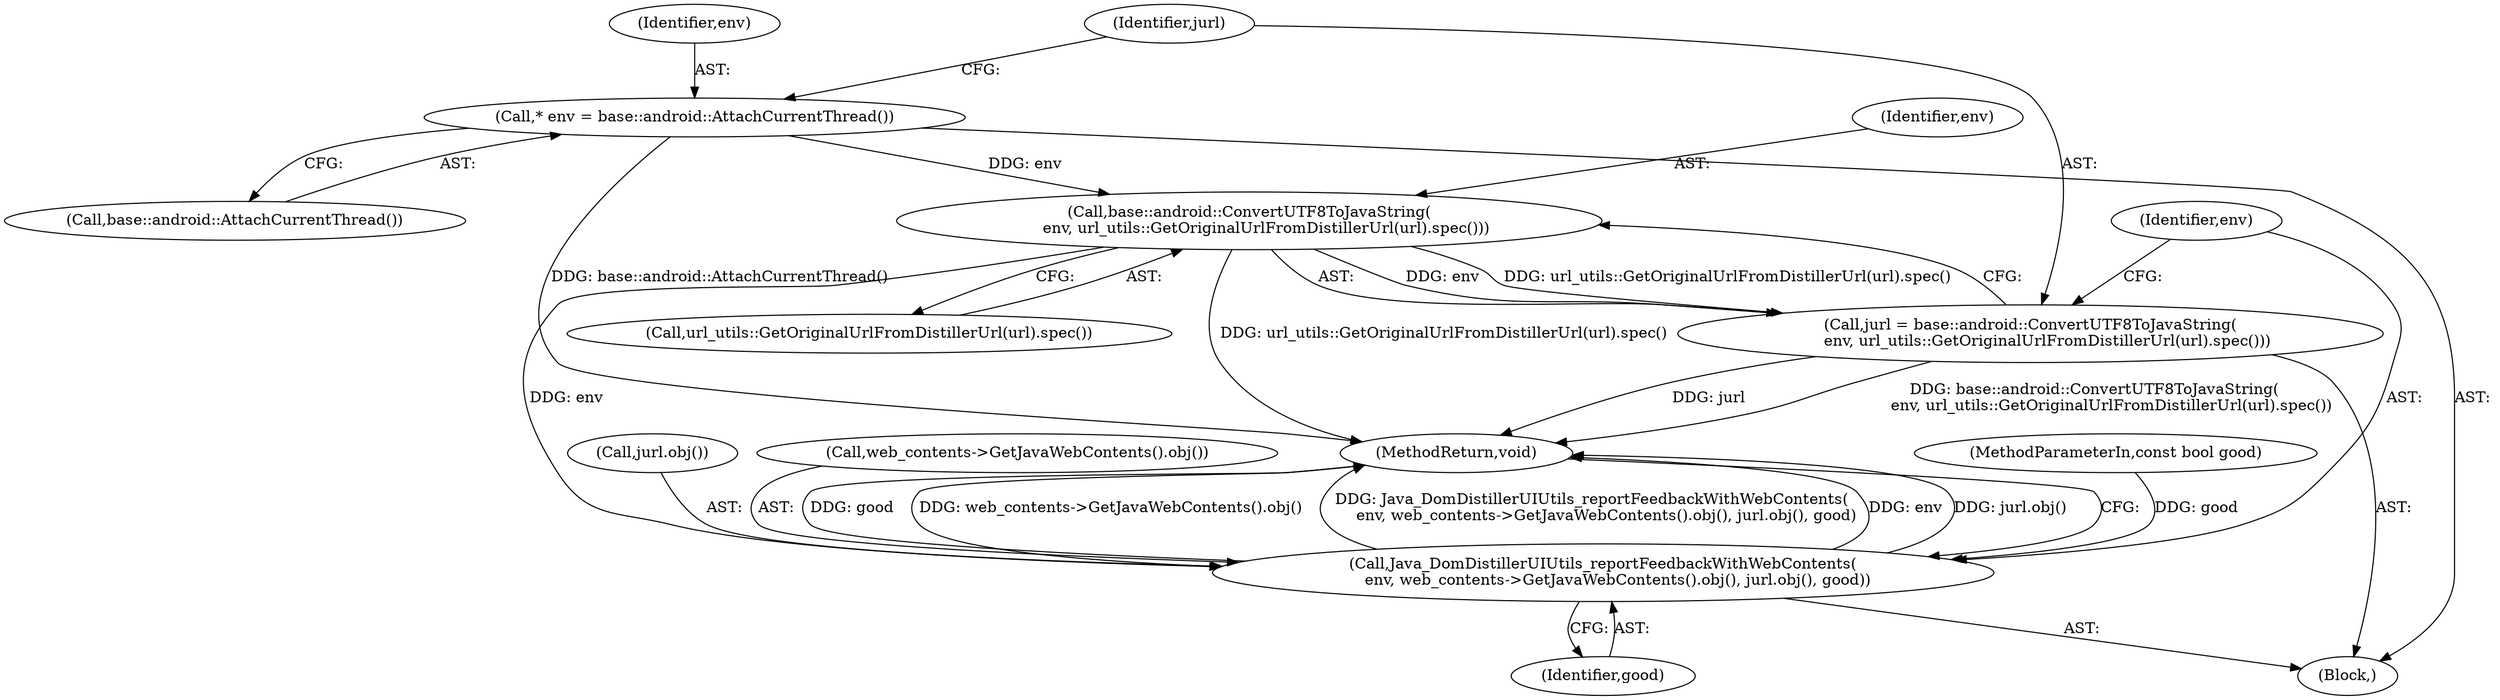 digraph "0_Chrome_dcd10462fb49c72544719c490238f3a35edf3fc6_0@API" {
"1000112" [label="(Call,* env = base::android::AttachCurrentThread())"];
"1000118" [label="(Call,base::android::ConvertUTF8ToJavaString(\n       env, url_utils::GetOriginalUrlFromDistillerUrl(url).spec()))"];
"1000116" [label="(Call,jurl = base::android::ConvertUTF8ToJavaString(\n       env, url_utils::GetOriginalUrlFromDistillerUrl(url).spec()))"];
"1000121" [label="(Call,Java_DomDistillerUIUtils_reportFeedbackWithWebContents(\n      env, web_contents->GetJavaWebContents().obj(), jurl.obj(), good))"];
"1000120" [label="(Call,url_utils::GetOriginalUrlFromDistillerUrl(url).spec())"];
"1000113" [label="(Identifier,env)"];
"1000124" [label="(Call,jurl.obj())"];
"1000123" [label="(Call,web_contents->GetJavaWebContents().obj())"];
"1000118" [label="(Call,base::android::ConvertUTF8ToJavaString(\n       env, url_utils::GetOriginalUrlFromDistillerUrl(url).spec()))"];
"1000121" [label="(Call,Java_DomDistillerUIUtils_reportFeedbackWithWebContents(\n      env, web_contents->GetJavaWebContents().obj(), jurl.obj(), good))"];
"1000119" [label="(Identifier,env)"];
"1000126" [label="(MethodReturn,void)"];
"1000112" [label="(Call,* env = base::android::AttachCurrentThread())"];
"1000117" [label="(Identifier,jurl)"];
"1000125" [label="(Identifier,good)"];
"1000105" [label="(MethodParameterIn,const bool good)"];
"1000106" [label="(Block,)"];
"1000116" [label="(Call,jurl = base::android::ConvertUTF8ToJavaString(\n       env, url_utils::GetOriginalUrlFromDistillerUrl(url).spec()))"];
"1000114" [label="(Call,base::android::AttachCurrentThread())"];
"1000122" [label="(Identifier,env)"];
"1000112" -> "1000106"  [label="AST: "];
"1000112" -> "1000114"  [label="CFG: "];
"1000113" -> "1000112"  [label="AST: "];
"1000114" -> "1000112"  [label="AST: "];
"1000117" -> "1000112"  [label="CFG: "];
"1000112" -> "1000126"  [label="DDG: base::android::AttachCurrentThread()"];
"1000112" -> "1000118"  [label="DDG: env"];
"1000118" -> "1000116"  [label="AST: "];
"1000118" -> "1000120"  [label="CFG: "];
"1000119" -> "1000118"  [label="AST: "];
"1000120" -> "1000118"  [label="AST: "];
"1000116" -> "1000118"  [label="CFG: "];
"1000118" -> "1000126"  [label="DDG: url_utils::GetOriginalUrlFromDistillerUrl(url).spec()"];
"1000118" -> "1000116"  [label="DDG: env"];
"1000118" -> "1000116"  [label="DDG: url_utils::GetOriginalUrlFromDistillerUrl(url).spec()"];
"1000118" -> "1000121"  [label="DDG: env"];
"1000116" -> "1000106"  [label="AST: "];
"1000117" -> "1000116"  [label="AST: "];
"1000122" -> "1000116"  [label="CFG: "];
"1000116" -> "1000126"  [label="DDG: jurl"];
"1000116" -> "1000126"  [label="DDG: base::android::ConvertUTF8ToJavaString(\n       env, url_utils::GetOriginalUrlFromDistillerUrl(url).spec())"];
"1000121" -> "1000106"  [label="AST: "];
"1000121" -> "1000125"  [label="CFG: "];
"1000122" -> "1000121"  [label="AST: "];
"1000123" -> "1000121"  [label="AST: "];
"1000124" -> "1000121"  [label="AST: "];
"1000125" -> "1000121"  [label="AST: "];
"1000126" -> "1000121"  [label="CFG: "];
"1000121" -> "1000126"  [label="DDG: good"];
"1000121" -> "1000126"  [label="DDG: web_contents->GetJavaWebContents().obj()"];
"1000121" -> "1000126"  [label="DDG: Java_DomDistillerUIUtils_reportFeedbackWithWebContents(\n      env, web_contents->GetJavaWebContents().obj(), jurl.obj(), good)"];
"1000121" -> "1000126"  [label="DDG: env"];
"1000121" -> "1000126"  [label="DDG: jurl.obj()"];
"1000105" -> "1000121"  [label="DDG: good"];
}
